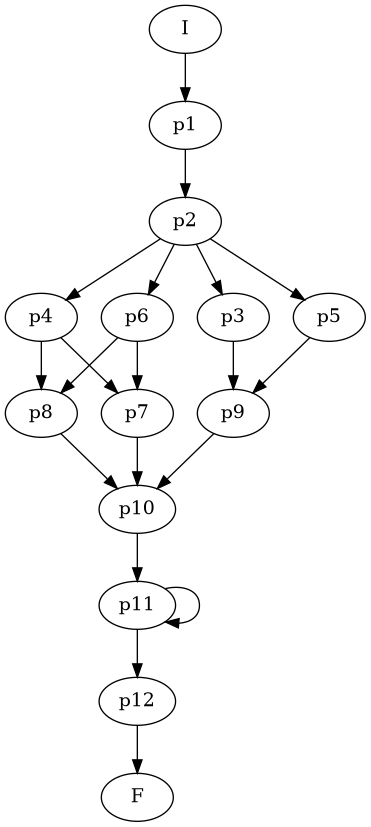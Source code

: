 @startuml

digraph foo {
  node [style=rounded]
  I[fillcolor=yellow]
  F[fillcolor=yellow]
  
  I -> p1 
  
  p1 -> p2 
  p2 -> p4 
  p2 -> p6
  p2 -> p3 
  p2 -> p5 

  p4 -> p7 
  p6 -> p7 
  p3 -> p9 
  p5 -> p9 
  p4 -> p8 
  p6 -> p8 
  
  p7 -> p10 
  p8 -> p10 
  p9 -> p10 

  p10 -> p11 
  p11 -> p11 
  p11 -> p12 

  p12 -> F 
}